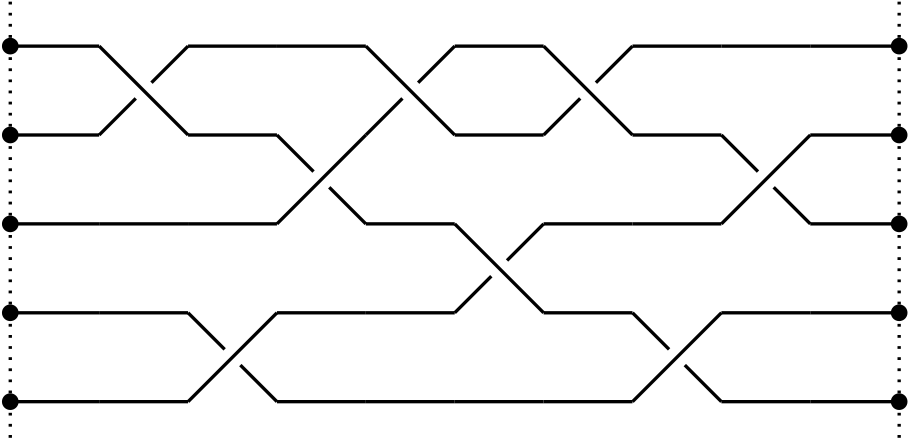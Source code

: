 <?xml version="1.0"?>
<!DOCTYPE ipe SYSTEM "ipe.dtd">
<ipe version="70218" creator="Ipe 7.2.28">
<info created="D:20240227180022" modified="D:20240227215341"/>
<ipestyle name="basic">
<symbol name="arrow/arc(spx)">
<path stroke="sym-stroke" fill="sym-stroke" pen="sym-pen">
0 0 m
-1 0.333 l
-1 -0.333 l
h
</path>
</symbol>
<symbol name="arrow/farc(spx)">
<path stroke="sym-stroke" fill="white" pen="sym-pen">
0 0 m
-1 0.333 l
-1 -0.333 l
h
</path>
</symbol>
<symbol name="arrow/ptarc(spx)">
<path stroke="sym-stroke" fill="sym-stroke" pen="sym-pen">
0 0 m
-1 0.333 l
-0.8 0 l
-1 -0.333 l
h
</path>
</symbol>
<symbol name="arrow/fptarc(spx)">
<path stroke="sym-stroke" fill="white" pen="sym-pen">
0 0 m
-1 0.333 l
-0.8 0 l
-1 -0.333 l
h
</path>
</symbol>
<symbol name="mark/circle(sx)" transformations="translations">
<path fill="sym-stroke">
0.6 0 0 0.6 0 0 e
0.4 0 0 0.4 0 0 e
</path>
</symbol>
<symbol name="mark/disk(sx)" transformations="translations">
<path fill="sym-stroke">
0.6 0 0 0.6 0 0 e
</path>
</symbol>
<symbol name="mark/fdisk(sfx)" transformations="translations">
<group>
<path fill="sym-fill">
0.5 0 0 0.5 0 0 e
</path>
<path fill="sym-stroke" fillrule="eofill">
0.6 0 0 0.6 0 0 e
0.4 0 0 0.4 0 0 e
</path>
</group>
</symbol>
<symbol name="mark/box(sx)" transformations="translations">
<path fill="sym-stroke" fillrule="eofill">
-0.6 -0.6 m
0.6 -0.6 l
0.6 0.6 l
-0.6 0.6 l
h
-0.4 -0.4 m
0.4 -0.4 l
0.4 0.4 l
-0.4 0.4 l
h
</path>
</symbol>
<symbol name="mark/square(sx)" transformations="translations">
<path fill="sym-stroke">
-0.6 -0.6 m
0.6 -0.6 l
0.6 0.6 l
-0.6 0.6 l
h
</path>
</symbol>
<symbol name="mark/fsquare(sfx)" transformations="translations">
<group>
<path fill="sym-fill">
-0.5 -0.5 m
0.5 -0.5 l
0.5 0.5 l
-0.5 0.5 l
h
</path>
<path fill="sym-stroke" fillrule="eofill">
-0.6 -0.6 m
0.6 -0.6 l
0.6 0.6 l
-0.6 0.6 l
h
-0.4 -0.4 m
0.4 -0.4 l
0.4 0.4 l
-0.4 0.4 l
h
</path>
</group>
</symbol>
<symbol name="mark/cross(sx)" transformations="translations">
<group>
<path fill="sym-stroke">
-0.43 -0.57 m
0.57 0.43 l
0.43 0.57 l
-0.57 -0.43 l
h
</path>
<path fill="sym-stroke">
-0.43 0.57 m
0.57 -0.43 l
0.43 -0.57 l
-0.57 0.43 l
h
</path>
</group>
</symbol>
<symbol name="arrow/fnormal(spx)">
<path stroke="sym-stroke" fill="white" pen="sym-pen">
0 0 m
-1 0.333 l
-1 -0.333 l
h
</path>
</symbol>
<symbol name="arrow/pointed(spx)">
<path stroke="sym-stroke" fill="sym-stroke" pen="sym-pen">
0 0 m
-1 0.333 l
-0.8 0 l
-1 -0.333 l
h
</path>
</symbol>
<symbol name="arrow/fpointed(spx)">
<path stroke="sym-stroke" fill="white" pen="sym-pen">
0 0 m
-1 0.333 l
-0.8 0 l
-1 -0.333 l
h
</path>
</symbol>
<symbol name="arrow/linear(spx)">
<path stroke="sym-stroke" pen="sym-pen">
-1 0.333 m
0 0 l
-1 -0.333 l
</path>
</symbol>
<symbol name="arrow/fdouble(spx)">
<path stroke="sym-stroke" fill="white" pen="sym-pen">
0 0 m
-1 0.333 l
-1 -0.333 l
h
-1 0 m
-2 0.333 l
-2 -0.333 l
h
</path>
</symbol>
<symbol name="arrow/double(spx)">
<path stroke="sym-stroke" fill="sym-stroke" pen="sym-pen">
0 0 m
-1 0.333 l
-1 -0.333 l
h
-1 0 m
-2 0.333 l
-2 -0.333 l
h
</path>
</symbol>
<symbol name="arrow/mid-normal(spx)">
<path stroke="sym-stroke" fill="sym-stroke" pen="sym-pen">
0.5 0 m
-0.5 0.333 l
-0.5 -0.333 l
h
</path>
</symbol>
<symbol name="arrow/mid-fnormal(spx)">
<path stroke="sym-stroke" fill="white" pen="sym-pen">
0.5 0 m
-0.5 0.333 l
-0.5 -0.333 l
h
</path>
</symbol>
<symbol name="arrow/mid-pointed(spx)">
<path stroke="sym-stroke" fill="sym-stroke" pen="sym-pen">
0.5 0 m
-0.5 0.333 l
-0.3 0 l
-0.5 -0.333 l
h
</path>
</symbol>
<symbol name="arrow/mid-fpointed(spx)">
<path stroke="sym-stroke" fill="white" pen="sym-pen">
0.5 0 m
-0.5 0.333 l
-0.3 0 l
-0.5 -0.333 l
h
</path>
</symbol>
<symbol name="arrow/mid-double(spx)">
<path stroke="sym-stroke" fill="sym-stroke" pen="sym-pen">
1 0 m
0 0.333 l
0 -0.333 l
h
0 0 m
-1 0.333 l
-1 -0.333 l
h
</path>
</symbol>
<symbol name="arrow/mid-fdouble(spx)">
<path stroke="sym-stroke" fill="white" pen="sym-pen">
1 0 m
0 0.333 l
0 -0.333 l
h
0 0 m
-1 0.333 l
-1 -0.333 l
h
</path>
</symbol>
<anglesize name="22.5 deg" value="22.5"/>
<anglesize name="30 deg" value="30"/>
<anglesize name="45 deg" value="45"/>
<anglesize name="60 deg" value="60"/>
<anglesize name="90 deg" value="90"/>
<arrowsize name="large" value="10"/>
<arrowsize name="small" value="5"/>
<arrowsize name="tiny" value="3"/>
<color name="blue" value="0 0 1"/>
<color name="brown" value="0.647 0.165 0.165"/>
<color name="darkblue" value="0 0 0.545"/>
<color name="darkcyan" value="0 0.545 0.545"/>
<color name="darkgray" value="0.663"/>
<color name="darkgreen" value="0 0.392 0"/>
<color name="darkmagenta" value="0.545 0 0.545"/>
<color name="darkorange" value="1 0.549 0"/>
<color name="darkred" value="0.545 0 0"/>
<color name="gold" value="1 0.843 0"/>
<color name="gray" value="0.745"/>
<color name="green" value="0 1 0"/>
<color name="lightblue" value="0.678 0.847 0.902"/>
<color name="lightcyan" value="0.878 1 1"/>
<color name="lightgray" value="0.827"/>
<color name="lightgreen" value="0.565 0.933 0.565"/>
<color name="lightyellow" value="1 1 0.878"/>
<color name="navy" value="0 0 0.502"/>
<color name="orange" value="1 0.647 0"/>
<color name="pink" value="1 0.753 0.796"/>
<color name="purple" value="0.627 0.125 0.941"/>
<color name="red" value="1 0 0"/>
<color name="seagreen" value="0.18 0.545 0.341"/>
<color name="turquoise" value="0.251 0.878 0.816"/>
<color name="violet" value="0.933 0.51 0.933"/>
<color name="yellow" value="1 1 0"/>
<dashstyle name="dash dot dotted" value="[4 2 1 2 1 2] 0"/>
<dashstyle name="dash dotted" value="[4 2 1 2] 0"/>
<dashstyle name="dashed" value="[4] 0"/>
<dashstyle name="dotted" value="[1 3] 0"/>
<gridsize name="10 pts (~3.5 mm)" value="10"/>
<gridsize name="14 pts (~5 mm)" value="14"/>
<gridsize name="16 pts (~6 mm)" value="16"/>
<gridsize name="20 pts (~7 mm)" value="20"/>
<gridsize name="28 pts (~10 mm)" value="28"/>
<gridsize name="32 pts (~12 mm)" value="32"/>
<gridsize name="4 pts" value="4"/>
<gridsize name="56 pts (~20 mm)" value="56"/>
<gridsize name="8 pts (~3 mm)" value="8"/>
<opacity name="10%" value="0.1"/>
<opacity name="30%" value="0.3"/>
<opacity name="50%" value="0.5"/>
<opacity name="75%" value="0.75"/>
<pen name="fat" value="1.2"/>
<pen name="heavier" value="0.8"/>
<pen name="ultrafat" value="2"/>
<symbolsize name="large" value="5"/>
<symbolsize name="small" value="2"/>
<symbolsize name="tiny" value="1.1"/>
<textsize name="Huge" value="\Huge"/>
<textsize name="LARGE" value="\LARGE"/>
<textsize name="Large" value="\Large"/>
<textsize name="footnote" value="\footnotesize"/>
<textsize name="huge" value="\huge"/>
<textsize name="large" value="\large"/>
<textsize name="script" value="\scriptsize"/>
<textsize name="small" value="\small"/>
<textsize name="tiny" value="\tiny"/>
<textstyle name="center" begin="\begin{center}" end="\end{center}"/>
<textstyle name="item" begin="\begin{itemize}\item{}" end="\end{itemize}"/>
<textstyle name="itemize" begin="\begin{itemize}" end="\end{itemize}"/>
<tiling name="falling" angle="-60" step="4" width="1"/>
<tiling name="rising" angle="30" step="4" width="1"/>
</ipestyle>
<page>
<layer name="alpha"/>
<view layers="alpha" active="alpha"/>
<use layer="alpha" name="mark/disk(sx)" pos="128 736" size="large" stroke="black"/>
<use name="mark/disk(sx)" pos="128 704" size="large" stroke="black"/>
<use name="mark/disk(sx)" pos="128 672" size="large" stroke="black"/>
<use name="mark/disk(sx)" pos="128 640" size="large" stroke="black"/>
<use name="mark/disk(sx)" pos="128 608" size="large" stroke="black"/>
<use matrix="1 0 0 1 320 0" name="mark/disk(sx)" pos="128 736" size="large" stroke="black"/>
<use matrix="1 0 0 1 320 0" name="mark/disk(sx)" pos="128 704" size="large" stroke="black"/>
<use matrix="1 0 0 1 320 0" name="mark/disk(sx)" pos="128 672" size="large" stroke="black"/>
<use matrix="1 0 0 1 320 0" name="mark/disk(sx)" pos="128 640" size="large" stroke="black"/>
<use matrix="1 0 0 1 320 0" name="mark/disk(sx)" pos="128 608" size="large" stroke="black"/>
<path stroke="black" pen="fat">
128 736 m
160 736 l
</path>
<path stroke="black" pen="fat">
128 704 m
160 704 l
</path>
<path stroke="black" pen="fat">
128 672 m
160 672 l
</path>
<path stroke="black" pen="fat">
128 640 m
160 640 l
</path>
<path stroke="black" pen="fat">
128 608 m
160 608 l
</path>
<path stroke="black" pen="fat">
160 736 m
192 704 l
</path>
<path stroke="black" pen="fat">
160 672 m
192 672 l
</path>
<path stroke="black" pen="fat">
160 640 m
192 640 l
</path>
<path stroke="black" pen="fat">
160 608 m
192 608 l
</path>
<path stroke="black" pen="fat">
224 640 m
192 608 l
</path>
<path stroke="black" pen="fat">
192 672 m
224 672 l
</path>
<path stroke="black" pen="fat">
192 736 m
224 736 l
</path>
<path stroke="black" pen="fat">
192 704 m
224 704 l
</path>
<path stroke="black" pen="fat">
224 672 m
256 704 l
</path>
<path stroke="black" pen="fat">
224 736 m
256 736 l
</path>
<path stroke="black" pen="fat">
224 640 m
256 640 l
</path>
<path stroke="black" pen="fat">
224 608 m
256 608 l
</path>
<path stroke="black" pen="fat">
256 736 m
288 704 l
</path>
<path stroke="black" pen="fat">
288 736 m
320 736 l
</path>
<path stroke="black" pen="fat">
288 704 m
320 704 l
</path>
<path stroke="black" pen="fat">
256 640 m
288 640 l
</path>
<path stroke="black" pen="fat">
256 608 m
288 608 l
</path>
<path stroke="black" pen="fat">
256 672 m
288 672 l
</path>
<path stroke="black" pen="fat">
320 640 m
288 672 l
</path>
<path stroke="black" pen="fat">
288 608 m
320 608 l
</path>
<path stroke="black" pen="fat">
320 640 m
352 640 l
</path>
<path stroke="black" pen="fat">
320 672 m
352 672 l
</path>
<path stroke="black" pen="fat">
320 608 m
352 608 l
</path>
<path stroke="black" pen="fat">
320 736 m
352 704 l
</path>
<path stroke="black" pen="fat">
352 736 m
384 736 l
</path>
<path stroke="black" pen="fat">
352 704 m
384 704 l
</path>
<path stroke="black" pen="fat">
352 608 m
384 640 l
</path>
<path stroke="black" pen="fat">
352 672 m
384 672 l
</path>
<path stroke="black" pen="fat">
384 736 m
416 736 l
</path>
<path stroke="black" pen="fat">
384 672 m
416 704 l
</path>
<path stroke="black" pen="fat">
416 672 m
448 672 l
</path>
<path stroke="black" pen="fat">
416 704 m
448 704 l
</path>
<path stroke="black" pen="fat">
416 736 m
448 736 l
</path>
<path stroke="black" pen="fat">
448 640 m
416 640 l
</path>
<path stroke="black" pen="fat">
448 608 m
416 608 l
</path>
<path stroke="black" pen="fat">
384 608 m
416 608 l
</path>
<path stroke="black" pen="fat">
384 640 m
416 640 l
</path>
<path stroke="black" pen="fat">
192 736 m
178.828 722.828 l
178.828 722.828 l
</path>
<path stroke="black" pen="fat">
173.172 717.172 m
160 704 l
</path>
<path stroke="black" pen="fat">
274.828 722.828 m
288 736 l
</path>
<path stroke="black" pen="fat">
269.172 717.172 m
256 704 l
</path>
<path stroke="black" pen="fat">
256 672 m
242.828 685.172 l
</path>
<path stroke="black" pen="fat">
237.172 690.828 m
224 704 l
</path>
<path stroke="black" pen="fat">
224 608 m
210.828 621.172 l
</path>
<path stroke="black" pen="fat">
205.172 626.828 m
192 640 l
</path>
<path stroke="black" pen="fat">
288 640 m
301.172 653.172 l
</path>
<path stroke="black" pen="fat">
306.828 658.828 m
320 672 l
</path>
<path stroke="black" pen="fat">
320 704 m
333.172 717.172 l
</path>
<path stroke="black" pen="fat">
338.828 722.828 m
352 736 l
</path>
<path stroke="black" pen="fat">
416 672 m
402.828 685.172 l
</path>
<path stroke="black" pen="fat">
397.172 690.828 m
384 704 l
</path>
<path stroke="black" pen="fat">
384 608 m
370.828 621.172 l
</path>
<path stroke="black" pen="fat">
365.172 626.828 m
352 640 l
</path>
<path stroke="black" dash="dotted" pen="fat">
128 752 m
128 592 l
</path>
<path stroke="black" dash="dotted" pen="fat">
448 752 m
448 592 l
</path>
</page>
</ipe>
